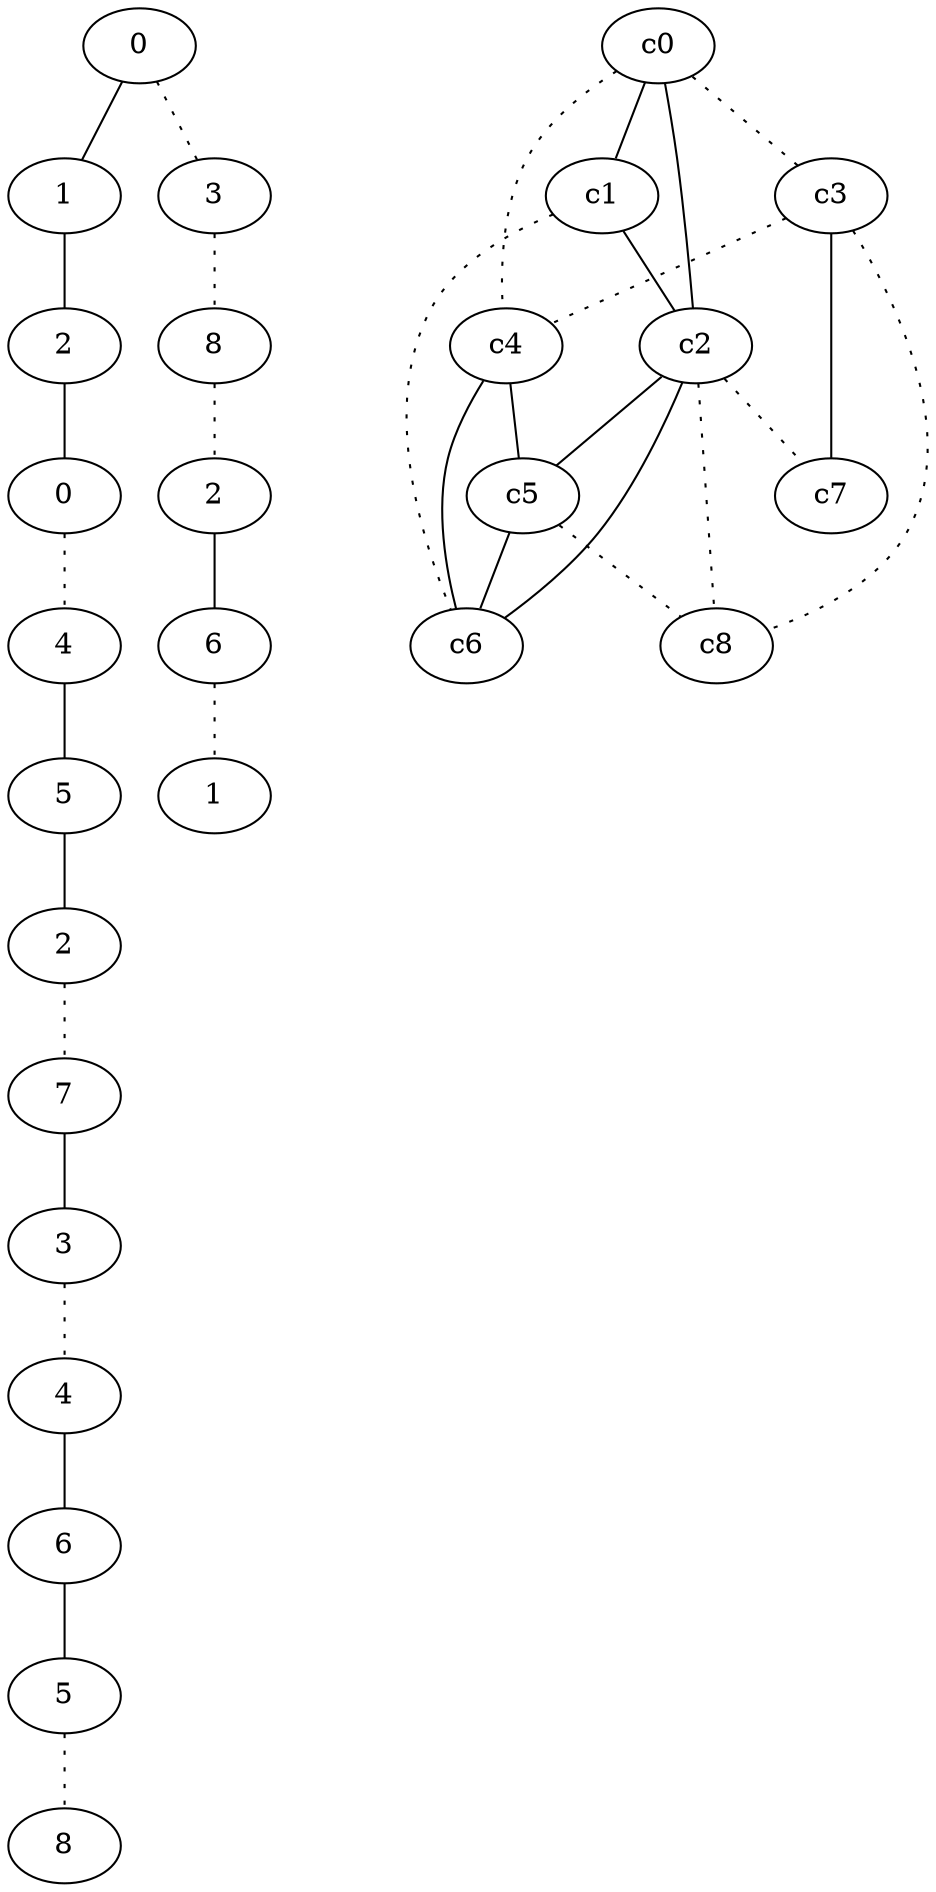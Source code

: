 graph {
a0[label=0];
a1[label=1];
a2[label=2];
a3[label=0];
a4[label=4];
a5[label=5];
a6[label=2];
a7[label=7];
a8[label=3];
a9[label=4];
a10[label=6];
a11[label=5];
a12[label=8];
a13[label=3];
a14[label=8];
a15[label=2];
a16[label=6];
a17[label=1];
a0 -- a1;
a0 -- a13 [style=dotted];
a1 -- a2;
a2 -- a3;
a3 -- a4 [style=dotted];
a4 -- a5;
a5 -- a6;
a6 -- a7 [style=dotted];
a7 -- a8;
a8 -- a9 [style=dotted];
a9 -- a10;
a10 -- a11;
a11 -- a12 [style=dotted];
a13 -- a14 [style=dotted];
a14 -- a15 [style=dotted];
a15 -- a16;
a16 -- a17 [style=dotted];
c0 -- c1;
c0 -- c2;
c0 -- c3 [style=dotted];
c0 -- c4 [style=dotted];
c1 -- c2;
c1 -- c6 [style=dotted];
c2 -- c5;
c2 -- c6;
c2 -- c7 [style=dotted];
c2 -- c8 [style=dotted];
c3 -- c4 [style=dotted];
c3 -- c7;
c3 -- c8 [style=dotted];
c4 -- c5;
c4 -- c6;
c5 -- c6;
c5 -- c8 [style=dotted];
}
